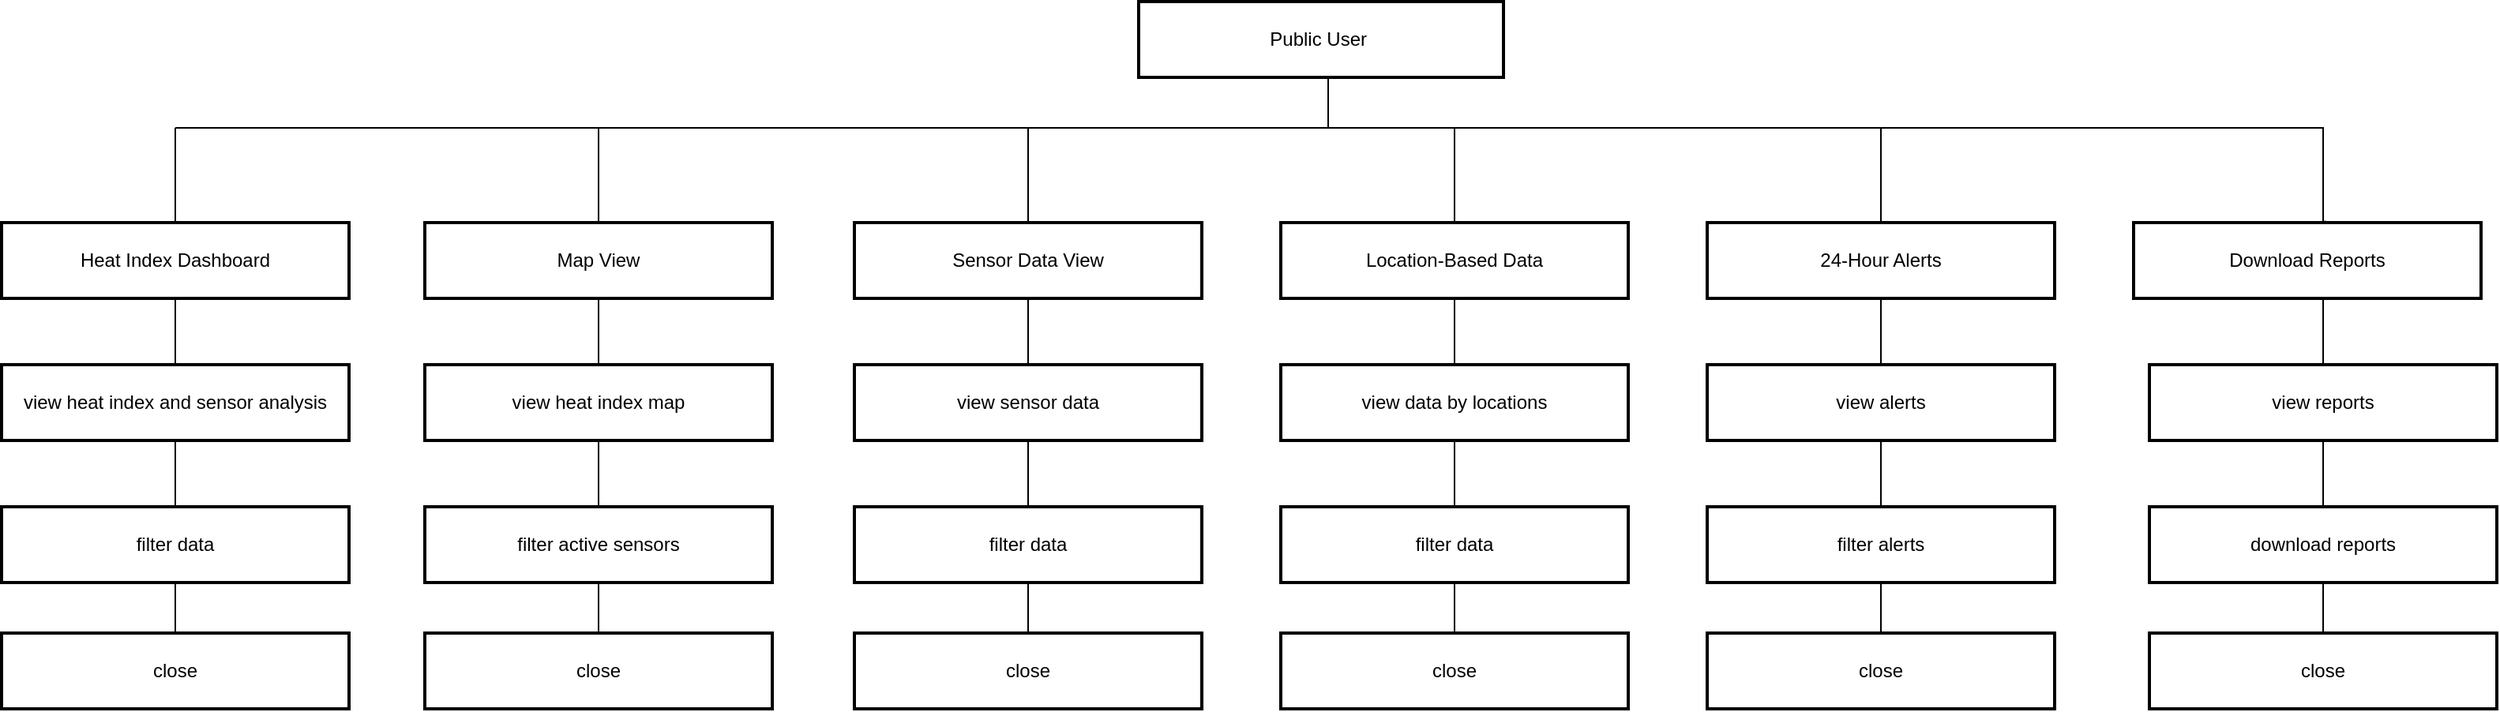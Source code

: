 <mxfile version="25.0.3">
  <diagram name="Page-1" id="LXM6UsTv0Ng8uy_5lVw9">
    <mxGraphModel dx="1750" dy="1005" grid="1" gridSize="10" guides="1" tooltips="1" connect="1" arrows="1" fold="1" page="1" pageScale="1" pageWidth="850" pageHeight="1100" math="0" shadow="0">
      <root>
        <mxCell id="0" />
        <mxCell id="1" parent="0" />
        <mxCell id="mybQioEERTKs66fqL2Bs-70" style="edgeStyle=orthogonalEdgeStyle;rounded=0;orthogonalLoop=1;jettySize=auto;html=1;endArrow=none;endFill=0;" edge="1" parent="1" source="mybQioEERTKs66fqL2Bs-53">
          <mxGeometry relative="1" as="geometry">
            <mxPoint x="1280" y="630" as="targetPoint" />
            <Array as="points">
              <mxPoint x="1280" y="618" />
              <mxPoint x="1280" y="618" />
            </Array>
          </mxGeometry>
        </mxCell>
        <mxCell id="mybQioEERTKs66fqL2Bs-53" value="Public User " style="whiteSpace=wrap;strokeWidth=2;" vertex="1" parent="1">
          <mxGeometry x="1160" y="550" width="231" height="48" as="geometry" />
        </mxCell>
        <mxCell id="mybQioEERTKs66fqL2Bs-72" style="edgeStyle=orthogonalEdgeStyle;rounded=0;orthogonalLoop=1;jettySize=auto;html=1;endArrow=none;endFill=0;" edge="1" parent="1" source="mybQioEERTKs66fqL2Bs-54">
          <mxGeometry relative="1" as="geometry">
            <mxPoint x="550" y="630" as="targetPoint" />
          </mxGeometry>
        </mxCell>
        <mxCell id="mybQioEERTKs66fqL2Bs-77" style="edgeStyle=orthogonalEdgeStyle;rounded=0;orthogonalLoop=1;jettySize=auto;html=1;endArrow=none;endFill=0;" edge="1" parent="1" source="mybQioEERTKs66fqL2Bs-54">
          <mxGeometry relative="1" as="geometry">
            <mxPoint x="550" y="800" as="targetPoint" />
          </mxGeometry>
        </mxCell>
        <mxCell id="mybQioEERTKs66fqL2Bs-54" value="Heat Index Dashboard" style="whiteSpace=wrap;strokeWidth=2;" vertex="1" parent="1">
          <mxGeometry x="440" y="690" width="220" height="48" as="geometry" />
        </mxCell>
        <mxCell id="mybQioEERTKs66fqL2Bs-76" style="edgeStyle=orthogonalEdgeStyle;rounded=0;orthogonalLoop=1;jettySize=auto;html=1;endArrow=none;endFill=0;" edge="1" parent="1" source="mybQioEERTKs66fqL2Bs-65">
          <mxGeometry relative="1" as="geometry">
            <mxPoint x="818.0" y="630" as="targetPoint" />
          </mxGeometry>
        </mxCell>
        <mxCell id="mybQioEERTKs66fqL2Bs-85" style="edgeStyle=orthogonalEdgeStyle;rounded=0;orthogonalLoop=1;jettySize=auto;html=1;exitX=0.5;exitY=1;exitDx=0;exitDy=0;entryX=0.5;entryY=0;entryDx=0;entryDy=0;endArrow=none;endFill=0;" edge="1" parent="1" source="mybQioEERTKs66fqL2Bs-65" target="mybQioEERTKs66fqL2Bs-82">
          <mxGeometry relative="1" as="geometry" />
        </mxCell>
        <mxCell id="mybQioEERTKs66fqL2Bs-65" value="Map View" style="whiteSpace=wrap;strokeWidth=2;" vertex="1" parent="1">
          <mxGeometry x="708" y="690" width="220" height="48" as="geometry" />
        </mxCell>
        <mxCell id="mybQioEERTKs66fqL2Bs-75" style="edgeStyle=orthogonalEdgeStyle;rounded=0;orthogonalLoop=1;jettySize=auto;html=1;endArrow=none;endFill=0;" edge="1" parent="1" source="mybQioEERTKs66fqL2Bs-66">
          <mxGeometry relative="1" as="geometry">
            <mxPoint x="1090" y="630" as="targetPoint" />
          </mxGeometry>
        </mxCell>
        <mxCell id="mybQioEERTKs66fqL2Bs-89" style="edgeStyle=orthogonalEdgeStyle;rounded=0;orthogonalLoop=1;jettySize=auto;html=1;entryX=0.5;entryY=0;entryDx=0;entryDy=0;endArrow=none;endFill=0;" edge="1" parent="1" source="mybQioEERTKs66fqL2Bs-66" target="mybQioEERTKs66fqL2Bs-87">
          <mxGeometry relative="1" as="geometry" />
        </mxCell>
        <mxCell id="mybQioEERTKs66fqL2Bs-66" value="Sensor Data View" style="whiteSpace=wrap;strokeWidth=2;" vertex="1" parent="1">
          <mxGeometry x="980" y="690" width="220" height="48" as="geometry" />
        </mxCell>
        <mxCell id="mybQioEERTKs66fqL2Bs-74" style="edgeStyle=orthogonalEdgeStyle;rounded=0;orthogonalLoop=1;jettySize=auto;html=1;endArrow=none;endFill=0;" edge="1" parent="1" source="mybQioEERTKs66fqL2Bs-67">
          <mxGeometry relative="1" as="geometry">
            <mxPoint x="1360.0" y="630" as="targetPoint" />
          </mxGeometry>
        </mxCell>
        <mxCell id="mybQioEERTKs66fqL2Bs-67" value="Location-Based Data" style="whiteSpace=wrap;strokeWidth=2;" vertex="1" parent="1">
          <mxGeometry x="1250" y="690" width="220" height="48" as="geometry" />
        </mxCell>
        <mxCell id="mybQioEERTKs66fqL2Bs-73" style="edgeStyle=orthogonalEdgeStyle;rounded=0;orthogonalLoop=1;jettySize=auto;html=1;endArrow=none;endFill=0;" edge="1" parent="1" source="mybQioEERTKs66fqL2Bs-68">
          <mxGeometry relative="1" as="geometry">
            <mxPoint x="1630" y="630" as="targetPoint" />
          </mxGeometry>
        </mxCell>
        <mxCell id="mybQioEERTKs66fqL2Bs-68" value="24-Hour Alerts" style="whiteSpace=wrap;strokeWidth=2;" vertex="1" parent="1">
          <mxGeometry x="1520" y="690" width="220" height="48" as="geometry" />
        </mxCell>
        <mxCell id="mybQioEERTKs66fqL2Bs-69" value="Download Reports" style="whiteSpace=wrap;strokeWidth=2;" vertex="1" parent="1">
          <mxGeometry x="1790" y="690" width="220" height="48" as="geometry" />
        </mxCell>
        <mxCell id="mybQioEERTKs66fqL2Bs-71" style="edgeStyle=orthogonalEdgeStyle;rounded=0;orthogonalLoop=1;jettySize=auto;html=1;endArrow=none;endFill=0;exitX=0.555;exitY=-0.012;exitDx=0;exitDy=0;exitPerimeter=0;" edge="1" parent="1" source="mybQioEERTKs66fqL2Bs-69">
          <mxGeometry relative="1" as="geometry">
            <mxPoint x="550" y="630" as="targetPoint" />
            <mxPoint x="1910" y="640" as="sourcePoint" />
            <Array as="points">
              <mxPoint x="1910" y="689" />
              <mxPoint x="1910" y="630" />
            </Array>
          </mxGeometry>
        </mxCell>
        <mxCell id="mybQioEERTKs66fqL2Bs-80" style="edgeStyle=orthogonalEdgeStyle;rounded=0;orthogonalLoop=1;jettySize=auto;html=1;entryX=0.5;entryY=0;entryDx=0;entryDy=0;endArrow=none;endFill=0;" edge="1" parent="1" source="mybQioEERTKs66fqL2Bs-78" target="mybQioEERTKs66fqL2Bs-79">
          <mxGeometry relative="1" as="geometry" />
        </mxCell>
        <mxCell id="mybQioEERTKs66fqL2Bs-78" value="view heat index and sensor analysis" style="whiteSpace=wrap;strokeWidth=2;" vertex="1" parent="1">
          <mxGeometry x="440" y="780" width="220" height="48" as="geometry" />
        </mxCell>
        <mxCell id="mybQioEERTKs66fqL2Bs-91" value="" style="edgeStyle=orthogonalEdgeStyle;rounded=0;orthogonalLoop=1;jettySize=auto;html=1;endArrow=none;endFill=0;" edge="1" parent="1" source="mybQioEERTKs66fqL2Bs-79" target="mybQioEERTKs66fqL2Bs-90">
          <mxGeometry relative="1" as="geometry" />
        </mxCell>
        <mxCell id="mybQioEERTKs66fqL2Bs-79" value="filter data" style="whiteSpace=wrap;strokeWidth=2;" vertex="1" parent="1">
          <mxGeometry x="440" y="870" width="220" height="48" as="geometry" />
        </mxCell>
        <mxCell id="mybQioEERTKs66fqL2Bs-81" style="edgeStyle=orthogonalEdgeStyle;rounded=0;orthogonalLoop=1;jettySize=auto;html=1;entryX=0.5;entryY=0;entryDx=0;entryDy=0;endArrow=none;endFill=0;" edge="1" source="mybQioEERTKs66fqL2Bs-82" target="mybQioEERTKs66fqL2Bs-83" parent="1">
          <mxGeometry relative="1" as="geometry" />
        </mxCell>
        <mxCell id="mybQioEERTKs66fqL2Bs-82" value="view heat index map" style="whiteSpace=wrap;strokeWidth=2;" vertex="1" parent="1">
          <mxGeometry x="708" y="780" width="220" height="48" as="geometry" />
        </mxCell>
        <mxCell id="mybQioEERTKs66fqL2Bs-83" value="filter active sensors" style="whiteSpace=wrap;strokeWidth=2;" vertex="1" parent="1">
          <mxGeometry x="708" y="870" width="220" height="48" as="geometry" />
        </mxCell>
        <mxCell id="mybQioEERTKs66fqL2Bs-86" style="edgeStyle=orthogonalEdgeStyle;rounded=0;orthogonalLoop=1;jettySize=auto;html=1;entryX=0.5;entryY=0;entryDx=0;entryDy=0;endArrow=none;endFill=0;" edge="1" source="mybQioEERTKs66fqL2Bs-87" target="mybQioEERTKs66fqL2Bs-88" parent="1">
          <mxGeometry relative="1" as="geometry" />
        </mxCell>
        <mxCell id="mybQioEERTKs66fqL2Bs-87" value="view sensor data" style="whiteSpace=wrap;strokeWidth=2;" vertex="1" parent="1">
          <mxGeometry x="980" y="780" width="220" height="48" as="geometry" />
        </mxCell>
        <mxCell id="mybQioEERTKs66fqL2Bs-88" value="filter data" style="whiteSpace=wrap;strokeWidth=2;" vertex="1" parent="1">
          <mxGeometry x="980" y="870" width="220" height="48" as="geometry" />
        </mxCell>
        <mxCell id="mybQioEERTKs66fqL2Bs-90" value="close" style="whiteSpace=wrap;strokeWidth=2;" vertex="1" parent="1">
          <mxGeometry x="440" y="950" width="220" height="48" as="geometry" />
        </mxCell>
        <mxCell id="mybQioEERTKs66fqL2Bs-92" value="" style="edgeStyle=orthogonalEdgeStyle;rounded=0;orthogonalLoop=1;jettySize=auto;html=1;endArrow=none;endFill=0;entryX=0.5;entryY=0;entryDx=0;entryDy=0;" edge="1" target="mybQioEERTKs66fqL2Bs-93" parent="1">
          <mxGeometry relative="1" as="geometry">
            <mxPoint x="818" y="918" as="sourcePoint" />
          </mxGeometry>
        </mxCell>
        <mxCell id="mybQioEERTKs66fqL2Bs-93" value="close" style="whiteSpace=wrap;strokeWidth=2;" vertex="1" parent="1">
          <mxGeometry x="708" y="950" width="220" height="48" as="geometry" />
        </mxCell>
        <mxCell id="mybQioEERTKs66fqL2Bs-94" value="" style="edgeStyle=orthogonalEdgeStyle;rounded=0;orthogonalLoop=1;jettySize=auto;html=1;endArrow=none;endFill=0;entryX=0.5;entryY=0;entryDx=0;entryDy=0;" edge="1" target="mybQioEERTKs66fqL2Bs-95" parent="1">
          <mxGeometry relative="1" as="geometry">
            <mxPoint x="1090" y="918" as="sourcePoint" />
          </mxGeometry>
        </mxCell>
        <mxCell id="mybQioEERTKs66fqL2Bs-95" value="close" style="whiteSpace=wrap;strokeWidth=2;" vertex="1" parent="1">
          <mxGeometry x="980" y="950" width="220" height="48" as="geometry" />
        </mxCell>
        <mxCell id="mybQioEERTKs66fqL2Bs-96" style="edgeStyle=orthogonalEdgeStyle;rounded=0;orthogonalLoop=1;jettySize=auto;html=1;entryX=0.5;entryY=0;entryDx=0;entryDy=0;endArrow=none;endFill=0;" edge="1" target="mybQioEERTKs66fqL2Bs-97" parent="1">
          <mxGeometry relative="1" as="geometry">
            <mxPoint x="1360" y="738" as="sourcePoint" />
            <Array as="points">
              <mxPoint x="1360" y="760" />
              <mxPoint x="1360" y="760" />
            </Array>
          </mxGeometry>
        </mxCell>
        <mxCell id="mybQioEERTKs66fqL2Bs-97" value="view data by locations" style="whiteSpace=wrap;strokeWidth=2;" vertex="1" parent="1">
          <mxGeometry x="1250" y="780" width="220" height="48" as="geometry" />
        </mxCell>
        <mxCell id="mybQioEERTKs66fqL2Bs-98" style="edgeStyle=orthogonalEdgeStyle;rounded=0;orthogonalLoop=1;jettySize=auto;html=1;entryX=0.5;entryY=0;entryDx=0;entryDy=0;endArrow=none;endFill=0;" edge="1" source="mybQioEERTKs66fqL2Bs-97" target="mybQioEERTKs66fqL2Bs-99" parent="1">
          <mxGeometry relative="1" as="geometry" />
        </mxCell>
        <mxCell id="mybQioEERTKs66fqL2Bs-99" value="filter data" style="whiteSpace=wrap;strokeWidth=2;" vertex="1" parent="1">
          <mxGeometry x="1250" y="870" width="220" height="48" as="geometry" />
        </mxCell>
        <mxCell id="mybQioEERTKs66fqL2Bs-100" value="close" style="whiteSpace=wrap;strokeWidth=2;" vertex="1" parent="1">
          <mxGeometry x="1250" y="950" width="220" height="48" as="geometry" />
        </mxCell>
        <mxCell id="mybQioEERTKs66fqL2Bs-101" value="" style="edgeStyle=orthogonalEdgeStyle;rounded=0;orthogonalLoop=1;jettySize=auto;html=1;endArrow=none;endFill=0;entryX=0.5;entryY=0;entryDx=0;entryDy=0;" edge="1" target="mybQioEERTKs66fqL2Bs-100" parent="1">
          <mxGeometry relative="1" as="geometry">
            <mxPoint x="1360" y="918" as="sourcePoint" />
          </mxGeometry>
        </mxCell>
        <mxCell id="mybQioEERTKs66fqL2Bs-102" style="edgeStyle=orthogonalEdgeStyle;rounded=0;orthogonalLoop=1;jettySize=auto;html=1;entryX=0.5;entryY=0;entryDx=0;entryDy=0;endArrow=none;endFill=0;" edge="1" target="mybQioEERTKs66fqL2Bs-103" parent="1">
          <mxGeometry relative="1" as="geometry">
            <mxPoint x="1630" y="738" as="sourcePoint" />
            <Array as="points">
              <mxPoint x="1630" y="760" />
              <mxPoint x="1630" y="760" />
            </Array>
          </mxGeometry>
        </mxCell>
        <mxCell id="mybQioEERTKs66fqL2Bs-103" value="view alerts" style="whiteSpace=wrap;strokeWidth=2;" vertex="1" parent="1">
          <mxGeometry x="1520" y="780" width="220" height="48" as="geometry" />
        </mxCell>
        <mxCell id="mybQioEERTKs66fqL2Bs-104" style="edgeStyle=orthogonalEdgeStyle;rounded=0;orthogonalLoop=1;jettySize=auto;html=1;entryX=0.5;entryY=0;entryDx=0;entryDy=0;endArrow=none;endFill=0;" edge="1" source="mybQioEERTKs66fqL2Bs-103" target="mybQioEERTKs66fqL2Bs-105" parent="1">
          <mxGeometry relative="1" as="geometry" />
        </mxCell>
        <mxCell id="mybQioEERTKs66fqL2Bs-105" value="filter alerts" style="whiteSpace=wrap;strokeWidth=2;" vertex="1" parent="1">
          <mxGeometry x="1520" y="870" width="220" height="48" as="geometry" />
        </mxCell>
        <mxCell id="mybQioEERTKs66fqL2Bs-106" value="" style="edgeStyle=orthogonalEdgeStyle;rounded=0;orthogonalLoop=1;jettySize=auto;html=1;endArrow=none;endFill=0;entryX=0.5;entryY=0;entryDx=0;entryDy=0;" edge="1" target="mybQioEERTKs66fqL2Bs-107" parent="1">
          <mxGeometry relative="1" as="geometry">
            <mxPoint x="1630" y="918" as="sourcePoint" />
          </mxGeometry>
        </mxCell>
        <mxCell id="mybQioEERTKs66fqL2Bs-107" value="close" style="whiteSpace=wrap;strokeWidth=2;" vertex="1" parent="1">
          <mxGeometry x="1520" y="950" width="220" height="48" as="geometry" />
        </mxCell>
        <mxCell id="mybQioEERTKs66fqL2Bs-108" style="edgeStyle=orthogonalEdgeStyle;rounded=0;orthogonalLoop=1;jettySize=auto;html=1;entryX=0.5;entryY=0;entryDx=0;entryDy=0;endArrow=none;endFill=0;" edge="1" target="mybQioEERTKs66fqL2Bs-109" parent="1">
          <mxGeometry relative="1" as="geometry">
            <mxPoint x="1910" y="738" as="sourcePoint" />
            <Array as="points">
              <mxPoint x="1910" y="760" />
              <mxPoint x="1910" y="760" />
            </Array>
          </mxGeometry>
        </mxCell>
        <mxCell id="mybQioEERTKs66fqL2Bs-109" value="view reports" style="whiteSpace=wrap;strokeWidth=2;" vertex="1" parent="1">
          <mxGeometry x="1800" y="780" width="220" height="48" as="geometry" />
        </mxCell>
        <mxCell id="mybQioEERTKs66fqL2Bs-110" style="edgeStyle=orthogonalEdgeStyle;rounded=0;orthogonalLoop=1;jettySize=auto;html=1;entryX=0.5;entryY=0;entryDx=0;entryDy=0;endArrow=none;endFill=0;" edge="1" source="mybQioEERTKs66fqL2Bs-109" target="mybQioEERTKs66fqL2Bs-111" parent="1">
          <mxGeometry relative="1" as="geometry" />
        </mxCell>
        <mxCell id="mybQioEERTKs66fqL2Bs-111" value="download reports" style="whiteSpace=wrap;strokeWidth=2;" vertex="1" parent="1">
          <mxGeometry x="1800" y="870" width="220" height="48" as="geometry" />
        </mxCell>
        <mxCell id="mybQioEERTKs66fqL2Bs-112" value="" style="edgeStyle=orthogonalEdgeStyle;rounded=0;orthogonalLoop=1;jettySize=auto;html=1;endArrow=none;endFill=0;entryX=0.5;entryY=0;entryDx=0;entryDy=0;" edge="1" target="mybQioEERTKs66fqL2Bs-113" parent="1">
          <mxGeometry relative="1" as="geometry">
            <mxPoint x="1910" y="918" as="sourcePoint" />
          </mxGeometry>
        </mxCell>
        <mxCell id="mybQioEERTKs66fqL2Bs-113" value="close" style="whiteSpace=wrap;strokeWidth=2;" vertex="1" parent="1">
          <mxGeometry x="1800" y="950" width="220" height="48" as="geometry" />
        </mxCell>
      </root>
    </mxGraphModel>
  </diagram>
</mxfile>
